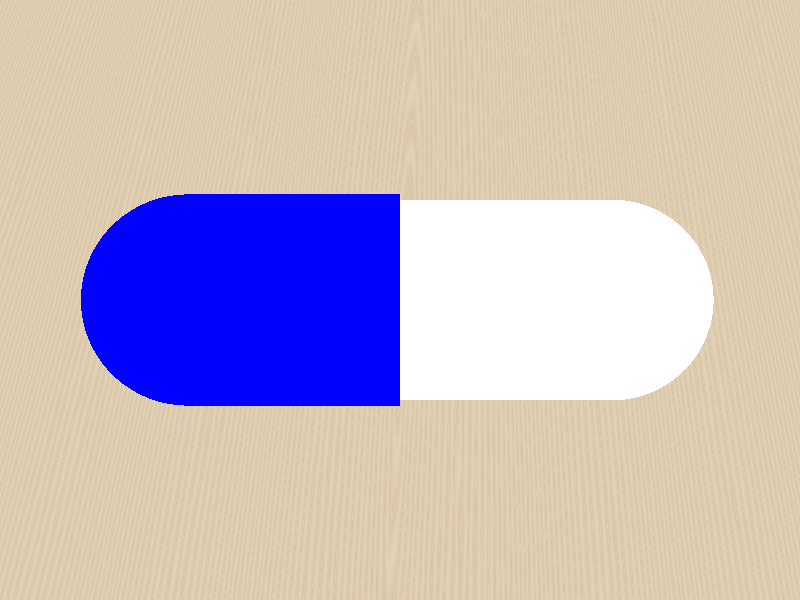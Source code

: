 #include "colors.inc"
#include "shapes.inc"
#include "woods.inc"


camera{
 location <0,10,10>
 look_at <0,0,0>
 angle 30
}

light_source{ <-10,10,-10> color White}
light_source{ <10,10,-10> color White}
light_source{ <0,10,0> color White}

union{
 object{
   Disk_X
   pigment{color White} 
   scale <1,0.95,0.95>
   translate <-1,0,0>
   finish{
    phong 1.0
    phong_size 7
  }
 }
 object{
   Sphere
   pigment{color White}
   scale 0.95
   translate <-2,0,0>
   finish{
    phong 1.0
    phong_size 7
  }
 }
 object{
   Disk_X
   pigment{color Blue}
   translate <1,0,0>
   finish{
    phong 1.0
    phong_size 7
  }
 }
 object{
   Sphere
   pigment{color Blue}
   translate <2,0,0>
   finish{
    phong 1.0
    phong_size 7
  }
 } 
}



object{
  Plane_XZ
  texture{ T_Wood3 }
  translate <0,-1,0>
}